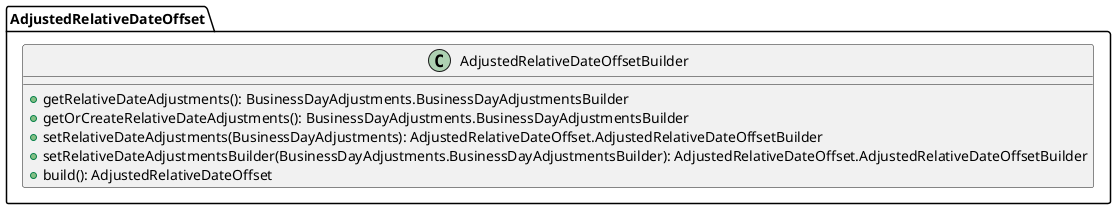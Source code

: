 @startuml

    class AdjustedRelativeDateOffset.AdjustedRelativeDateOffsetBuilder [[AdjustedRelativeDateOffset.AdjustedRelativeDateOffsetBuilder.html]] {
        +getRelativeDateAdjustments(): BusinessDayAdjustments.BusinessDayAdjustmentsBuilder
        +getOrCreateRelativeDateAdjustments(): BusinessDayAdjustments.BusinessDayAdjustmentsBuilder
        +setRelativeDateAdjustments(BusinessDayAdjustments): AdjustedRelativeDateOffset.AdjustedRelativeDateOffsetBuilder
        +setRelativeDateAdjustmentsBuilder(BusinessDayAdjustments.BusinessDayAdjustmentsBuilder): AdjustedRelativeDateOffset.AdjustedRelativeDateOffsetBuilder
        +build(): AdjustedRelativeDateOffset
    }

@enduml

